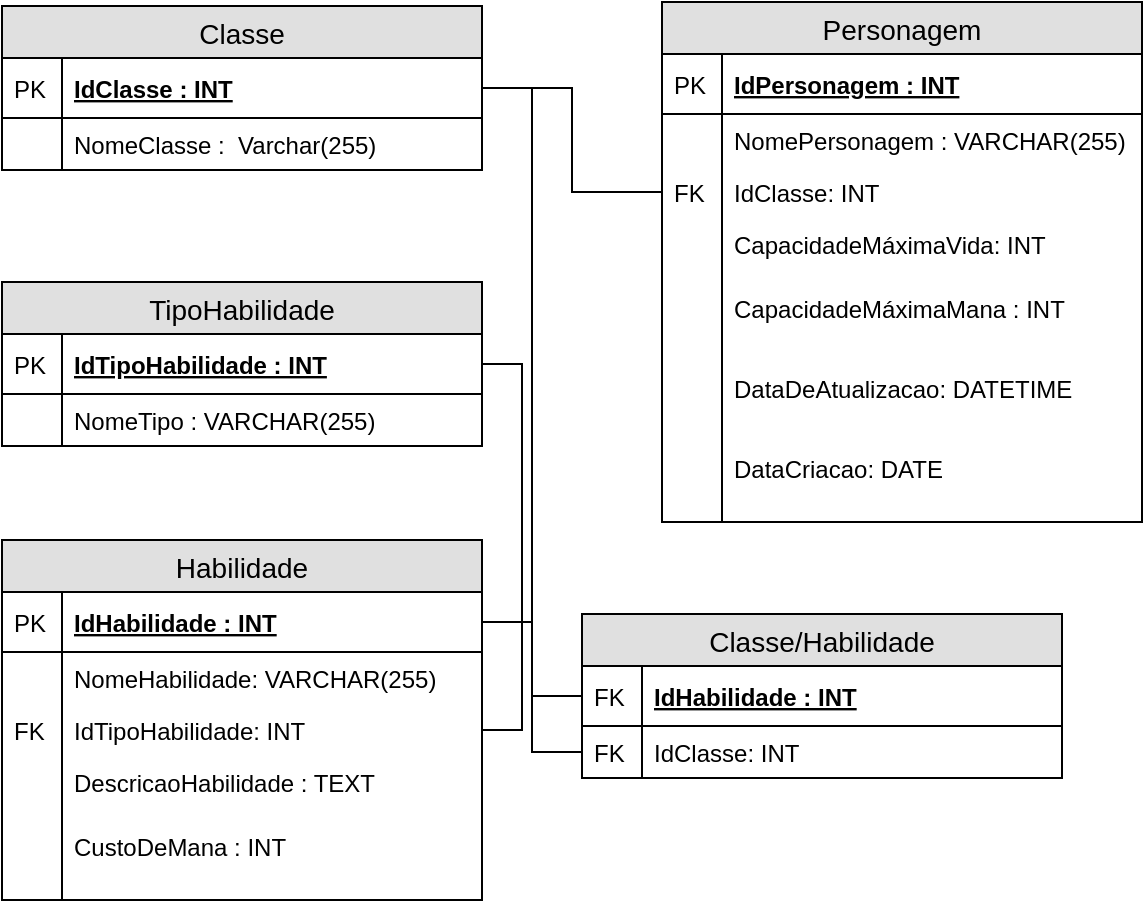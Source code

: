 <mxfile version="10.9.5" type="device"><diagram id="CgXJ9rNwOIxOyUuEPI3U" name="Logico"><mxGraphModel dx="926" dy="1797" grid="1" gridSize="10" guides="1" tooltips="1" connect="1" arrows="1" fold="1" page="1" pageScale="1" pageWidth="827" pageHeight="1169" math="0" shadow="0"><root><mxCell id="0"/><mxCell id="1" parent="0"/><mxCell id="DcaaW-SSFF-9JBc4nxXA-1" value="Personagem" style="swimlane;fontStyle=0;childLayout=stackLayout;horizontal=1;startSize=26;fillColor=#e0e0e0;horizontalStack=0;resizeParent=1;resizeParentMax=0;resizeLast=0;collapsible=1;marginBottom=0;swimlaneFillColor=#ffffff;align=center;fontSize=14;" parent="1" vertex="1"><mxGeometry x="350" y="-410" width="240" height="260" as="geometry"/></mxCell><mxCell id="DcaaW-SSFF-9JBc4nxXA-2" value="IdPersonagem : INT" style="shape=partialRectangle;top=0;left=0;right=0;bottom=1;align=left;verticalAlign=middle;fillColor=none;spacingLeft=34;spacingRight=4;overflow=hidden;rotatable=0;points=[[0,0.5],[1,0.5]];portConstraint=eastwest;dropTarget=0;fontStyle=5;fontSize=12;" parent="DcaaW-SSFF-9JBc4nxXA-1" vertex="1"><mxGeometry y="26" width="240" height="30" as="geometry"/></mxCell><mxCell id="DcaaW-SSFF-9JBc4nxXA-3" value="PK" style="shape=partialRectangle;top=0;left=0;bottom=0;fillColor=none;align=left;verticalAlign=middle;spacingLeft=4;spacingRight=4;overflow=hidden;rotatable=0;points=[];portConstraint=eastwest;part=1;fontSize=12;" parent="DcaaW-SSFF-9JBc4nxXA-2" vertex="1" connectable="0"><mxGeometry width="30" height="30" as="geometry"/></mxCell><mxCell id="DcaaW-SSFF-9JBc4nxXA-4" value="NomePersonagem : VARCHAR(255)" style="shape=partialRectangle;top=0;left=0;right=0;bottom=0;align=left;verticalAlign=top;fillColor=none;spacingLeft=34;spacingRight=4;overflow=hidden;rotatable=0;points=[[0,0.5],[1,0.5]];portConstraint=eastwest;dropTarget=0;fontSize=12;" parent="DcaaW-SSFF-9JBc4nxXA-1" vertex="1"><mxGeometry y="56" width="240" height="26" as="geometry"/></mxCell><mxCell id="DcaaW-SSFF-9JBc4nxXA-5" value="" style="shape=partialRectangle;top=0;left=0;bottom=0;fillColor=none;align=left;verticalAlign=top;spacingLeft=4;spacingRight=4;overflow=hidden;rotatable=0;points=[];portConstraint=eastwest;part=1;fontSize=12;" parent="DcaaW-SSFF-9JBc4nxXA-4" vertex="1" connectable="0"><mxGeometry width="30" height="26" as="geometry"/></mxCell><mxCell id="DcaaW-SSFF-9JBc4nxXA-6" value="IdClasse: INT" style="shape=partialRectangle;top=0;left=0;right=0;bottom=0;align=left;verticalAlign=top;fillColor=none;spacingLeft=34;spacingRight=4;overflow=hidden;rotatable=0;points=[[0,0.5],[1,0.5]];portConstraint=eastwest;dropTarget=0;fontSize=12;" parent="DcaaW-SSFF-9JBc4nxXA-1" vertex="1"><mxGeometry y="82" width="240" height="26" as="geometry"/></mxCell><mxCell id="DcaaW-SSFF-9JBc4nxXA-7" value="FK" style="shape=partialRectangle;top=0;left=0;bottom=0;fillColor=none;align=left;verticalAlign=top;spacingLeft=4;spacingRight=4;overflow=hidden;rotatable=0;points=[];portConstraint=eastwest;part=1;fontSize=12;" parent="DcaaW-SSFF-9JBc4nxXA-6" vertex="1" connectable="0"><mxGeometry width="30" height="26" as="geometry"/></mxCell><mxCell id="DcaaW-SSFF-9JBc4nxXA-8" value="CapacidadeMáximaVida: INT" style="shape=partialRectangle;top=0;left=0;right=0;bottom=0;align=left;verticalAlign=top;fillColor=none;spacingLeft=34;spacingRight=4;overflow=hidden;rotatable=0;points=[[0,0.5],[1,0.5]];portConstraint=eastwest;dropTarget=0;fontSize=12;" parent="DcaaW-SSFF-9JBc4nxXA-1" vertex="1"><mxGeometry y="108" width="240" height="32" as="geometry"/></mxCell><mxCell id="DcaaW-SSFF-9JBc4nxXA-9" value="" style="shape=partialRectangle;top=0;left=0;bottom=0;fillColor=none;align=left;verticalAlign=top;spacingLeft=4;spacingRight=4;overflow=hidden;rotatable=0;points=[];portConstraint=eastwest;part=1;fontSize=12;" parent="DcaaW-SSFF-9JBc4nxXA-8" vertex="1" connectable="0"><mxGeometry width="30" height="32" as="geometry"/></mxCell><mxCell id="DcaaW-SSFF-9JBc4nxXA-10" value="CapacidadeMáximaMana : INT" style="shape=partialRectangle;top=0;left=0;right=0;bottom=0;align=left;verticalAlign=top;fillColor=none;spacingLeft=34;spacingRight=4;overflow=hidden;rotatable=0;points=[[0,0.5],[1,0.5]];portConstraint=eastwest;dropTarget=0;fontSize=12;" parent="DcaaW-SSFF-9JBc4nxXA-1" vertex="1"><mxGeometry y="140" width="240" height="40" as="geometry"/></mxCell><mxCell id="DcaaW-SSFF-9JBc4nxXA-11" value="" style="shape=partialRectangle;top=0;left=0;bottom=0;fillColor=none;align=left;verticalAlign=top;spacingLeft=4;spacingRight=4;overflow=hidden;rotatable=0;points=[];portConstraint=eastwest;part=1;fontSize=12;" parent="DcaaW-SSFF-9JBc4nxXA-10" vertex="1" connectable="0"><mxGeometry width="30" height="40" as="geometry"/></mxCell><mxCell id="g66ZLhUiRwKpdkEj7SMK-1" value="DataDeAtualizacao: DATETIME" style="shape=partialRectangle;top=0;left=0;right=0;bottom=0;align=left;verticalAlign=top;fillColor=none;spacingLeft=34;spacingRight=4;overflow=hidden;rotatable=0;points=[[0,0.5],[1,0.5]];portConstraint=eastwest;dropTarget=0;fontSize=12;" parent="DcaaW-SSFF-9JBc4nxXA-1" vertex="1"><mxGeometry y="180" width="240" height="40" as="geometry"/></mxCell><mxCell id="g66ZLhUiRwKpdkEj7SMK-2" value="" style="shape=partialRectangle;top=0;left=0;bottom=0;fillColor=none;align=left;verticalAlign=top;spacingLeft=4;spacingRight=4;overflow=hidden;rotatable=0;points=[];portConstraint=eastwest;part=1;fontSize=12;" parent="g66ZLhUiRwKpdkEj7SMK-1" vertex="1" connectable="0"><mxGeometry width="30" height="40" as="geometry"/></mxCell><mxCell id="g66ZLhUiRwKpdkEj7SMK-3" value="DataCriacao: DATE" style="shape=partialRectangle;top=0;left=0;right=0;bottom=0;align=left;verticalAlign=top;fillColor=none;spacingLeft=34;spacingRight=4;overflow=hidden;rotatable=0;points=[[0,0.5],[1,0.5]];portConstraint=eastwest;dropTarget=0;fontSize=12;" parent="DcaaW-SSFF-9JBc4nxXA-1" vertex="1"><mxGeometry y="220" width="240" height="40" as="geometry"/></mxCell><mxCell id="g66ZLhUiRwKpdkEj7SMK-4" value="" style="shape=partialRectangle;top=0;left=0;bottom=0;fillColor=none;align=left;verticalAlign=top;spacingLeft=4;spacingRight=4;overflow=hidden;rotatable=0;points=[];portConstraint=eastwest;part=1;fontSize=12;" parent="g66ZLhUiRwKpdkEj7SMK-3" vertex="1" connectable="0"><mxGeometry width="30" height="40" as="geometry"/></mxCell><mxCell id="g66ZLhUiRwKpdkEj7SMK-7" value="Classe" style="swimlane;fontStyle=0;childLayout=stackLayout;horizontal=1;startSize=26;fillColor=#e0e0e0;horizontalStack=0;resizeParent=1;resizeParentMax=0;resizeLast=0;collapsible=1;marginBottom=0;swimlaneFillColor=#ffffff;align=center;fontSize=14;" parent="1" vertex="1"><mxGeometry x="20" y="-408" width="240" height="82" as="geometry"/></mxCell><mxCell id="g66ZLhUiRwKpdkEj7SMK-8" value="IdClasse : INT" style="shape=partialRectangle;top=0;left=0;right=0;bottom=1;align=left;verticalAlign=middle;fillColor=none;spacingLeft=34;spacingRight=4;overflow=hidden;rotatable=0;points=[[0,0.5],[1,0.5]];portConstraint=eastwest;dropTarget=0;fontStyle=5;fontSize=12;" parent="g66ZLhUiRwKpdkEj7SMK-7" vertex="1"><mxGeometry y="26" width="240" height="30" as="geometry"/></mxCell><mxCell id="g66ZLhUiRwKpdkEj7SMK-9" value="PK" style="shape=partialRectangle;top=0;left=0;bottom=0;fillColor=none;align=left;verticalAlign=middle;spacingLeft=4;spacingRight=4;overflow=hidden;rotatable=0;points=[];portConstraint=eastwest;part=1;fontSize=12;" parent="g66ZLhUiRwKpdkEj7SMK-8" vertex="1" connectable="0"><mxGeometry width="30" height="30" as="geometry"/></mxCell><mxCell id="g66ZLhUiRwKpdkEj7SMK-10" value="NomeClasse :  Varchar(255)" style="shape=partialRectangle;top=0;left=0;right=0;bottom=0;align=left;verticalAlign=top;fillColor=none;spacingLeft=34;spacingRight=4;overflow=hidden;rotatable=0;points=[[0,0.5],[1,0.5]];portConstraint=eastwest;dropTarget=0;fontSize=12;" parent="g66ZLhUiRwKpdkEj7SMK-7" vertex="1"><mxGeometry y="56" width="240" height="26" as="geometry"/></mxCell><mxCell id="g66ZLhUiRwKpdkEj7SMK-11" value="" style="shape=partialRectangle;top=0;left=0;bottom=0;fillColor=none;align=left;verticalAlign=top;spacingLeft=4;spacingRight=4;overflow=hidden;rotatable=0;points=[];portConstraint=eastwest;part=1;fontSize=12;" parent="g66ZLhUiRwKpdkEj7SMK-10" vertex="1" connectable="0"><mxGeometry width="30" height="26" as="geometry"/></mxCell><mxCell id="g66ZLhUiRwKpdkEj7SMK-22" value="Habilidade" style="swimlane;fontStyle=0;childLayout=stackLayout;horizontal=1;startSize=26;fillColor=#e0e0e0;horizontalStack=0;resizeParent=1;resizeParentMax=0;resizeLast=0;collapsible=1;marginBottom=0;swimlaneFillColor=#ffffff;align=center;fontSize=14;" parent="1" vertex="1"><mxGeometry x="20" y="-141" width="240" height="180" as="geometry"/></mxCell><mxCell id="g66ZLhUiRwKpdkEj7SMK-23" value="IdHabilidade : INT" style="shape=partialRectangle;top=0;left=0;right=0;bottom=1;align=left;verticalAlign=middle;fillColor=none;spacingLeft=34;spacingRight=4;overflow=hidden;rotatable=0;points=[[0,0.5],[1,0.5]];portConstraint=eastwest;dropTarget=0;fontStyle=5;fontSize=12;" parent="g66ZLhUiRwKpdkEj7SMK-22" vertex="1"><mxGeometry y="26" width="240" height="30" as="geometry"/></mxCell><mxCell id="g66ZLhUiRwKpdkEj7SMK-24" value="PK" style="shape=partialRectangle;top=0;left=0;bottom=0;fillColor=none;align=left;verticalAlign=middle;spacingLeft=4;spacingRight=4;overflow=hidden;rotatable=0;points=[];portConstraint=eastwest;part=1;fontSize=12;" parent="g66ZLhUiRwKpdkEj7SMK-23" vertex="1" connectable="0"><mxGeometry width="30" height="30" as="geometry"/></mxCell><mxCell id="g66ZLhUiRwKpdkEj7SMK-25" value="NomeHabilidade: VARCHAR(255)" style="shape=partialRectangle;top=0;left=0;right=0;bottom=0;align=left;verticalAlign=top;fillColor=none;spacingLeft=34;spacingRight=4;overflow=hidden;rotatable=0;points=[[0,0.5],[1,0.5]];portConstraint=eastwest;dropTarget=0;fontSize=12;" parent="g66ZLhUiRwKpdkEj7SMK-22" vertex="1"><mxGeometry y="56" width="240" height="26" as="geometry"/></mxCell><mxCell id="g66ZLhUiRwKpdkEj7SMK-26" value="" style="shape=partialRectangle;top=0;left=0;bottom=0;fillColor=none;align=left;verticalAlign=top;spacingLeft=4;spacingRight=4;overflow=hidden;rotatable=0;points=[];portConstraint=eastwest;part=1;fontSize=12;" parent="g66ZLhUiRwKpdkEj7SMK-25" vertex="1" connectable="0"><mxGeometry width="30" height="26" as="geometry"/></mxCell><mxCell id="g66ZLhUiRwKpdkEj7SMK-27" value="IdTipoHabilidade: INT" style="shape=partialRectangle;top=0;left=0;right=0;bottom=0;align=left;verticalAlign=top;fillColor=none;spacingLeft=34;spacingRight=4;overflow=hidden;rotatable=0;points=[[0,0.5],[1,0.5]];portConstraint=eastwest;dropTarget=0;fontSize=12;" parent="g66ZLhUiRwKpdkEj7SMK-22" vertex="1"><mxGeometry y="82" width="240" height="26" as="geometry"/></mxCell><mxCell id="g66ZLhUiRwKpdkEj7SMK-28" value="FK" style="shape=partialRectangle;top=0;left=0;bottom=0;fillColor=none;align=left;verticalAlign=top;spacingLeft=4;spacingRight=4;overflow=hidden;rotatable=0;points=[];portConstraint=eastwest;part=1;fontSize=12;" parent="g66ZLhUiRwKpdkEj7SMK-27" vertex="1" connectable="0"><mxGeometry width="30" height="26" as="geometry"/></mxCell><mxCell id="g66ZLhUiRwKpdkEj7SMK-29" value="DescricaoHabilidade : TEXT" style="shape=partialRectangle;top=0;left=0;right=0;bottom=0;align=left;verticalAlign=top;fillColor=none;spacingLeft=34;spacingRight=4;overflow=hidden;rotatable=0;points=[[0,0.5],[1,0.5]];portConstraint=eastwest;dropTarget=0;fontSize=12;" parent="g66ZLhUiRwKpdkEj7SMK-22" vertex="1"><mxGeometry y="108" width="240" height="32" as="geometry"/></mxCell><mxCell id="g66ZLhUiRwKpdkEj7SMK-30" value="" style="shape=partialRectangle;top=0;left=0;bottom=0;fillColor=none;align=left;verticalAlign=top;spacingLeft=4;spacingRight=4;overflow=hidden;rotatable=0;points=[];portConstraint=eastwest;part=1;fontSize=12;" parent="g66ZLhUiRwKpdkEj7SMK-29" vertex="1" connectable="0"><mxGeometry width="30" height="32" as="geometry"/></mxCell><mxCell id="g66ZLhUiRwKpdkEj7SMK-31" value="CustoDeMana : INT" style="shape=partialRectangle;top=0;left=0;right=0;bottom=0;align=left;verticalAlign=top;fillColor=none;spacingLeft=34;spacingRight=4;overflow=hidden;rotatable=0;points=[[0,0.5],[1,0.5]];portConstraint=eastwest;dropTarget=0;fontSize=12;" parent="g66ZLhUiRwKpdkEj7SMK-22" vertex="1"><mxGeometry y="140" width="240" height="40" as="geometry"/></mxCell><mxCell id="g66ZLhUiRwKpdkEj7SMK-32" value="" style="shape=partialRectangle;top=0;left=0;bottom=0;fillColor=none;align=left;verticalAlign=top;spacingLeft=4;spacingRight=4;overflow=hidden;rotatable=0;points=[];portConstraint=eastwest;part=1;fontSize=12;" parent="g66ZLhUiRwKpdkEj7SMK-31" vertex="1" connectable="0"><mxGeometry width="30" height="40" as="geometry"/></mxCell><mxCell id="g66ZLhUiRwKpdkEj7SMK-37" value="TipoHabilidade" style="swimlane;fontStyle=0;childLayout=stackLayout;horizontal=1;startSize=26;fillColor=#e0e0e0;horizontalStack=0;resizeParent=1;resizeParentMax=0;resizeLast=0;collapsible=1;marginBottom=0;swimlaneFillColor=#ffffff;align=center;fontSize=14;" parent="1" vertex="1"><mxGeometry x="20" y="-270" width="240" height="82" as="geometry"/></mxCell><mxCell id="g66ZLhUiRwKpdkEj7SMK-38" value="IdTipoHabilidade : INT" style="shape=partialRectangle;top=0;left=0;right=0;bottom=1;align=left;verticalAlign=middle;fillColor=none;spacingLeft=34;spacingRight=4;overflow=hidden;rotatable=0;points=[[0,0.5],[1,0.5]];portConstraint=eastwest;dropTarget=0;fontStyle=5;fontSize=12;" parent="g66ZLhUiRwKpdkEj7SMK-37" vertex="1"><mxGeometry y="26" width="240" height="30" as="geometry"/></mxCell><mxCell id="g66ZLhUiRwKpdkEj7SMK-39" value="PK" style="shape=partialRectangle;top=0;left=0;bottom=0;fillColor=none;align=left;verticalAlign=middle;spacingLeft=4;spacingRight=4;overflow=hidden;rotatable=0;points=[];portConstraint=eastwest;part=1;fontSize=12;" parent="g66ZLhUiRwKpdkEj7SMK-38" vertex="1" connectable="0"><mxGeometry width="30" height="30" as="geometry"/></mxCell><mxCell id="g66ZLhUiRwKpdkEj7SMK-40" value="NomeTipo : VARCHAR(255)" style="shape=partialRectangle;top=0;left=0;right=0;bottom=0;align=left;verticalAlign=top;fillColor=none;spacingLeft=34;spacingRight=4;overflow=hidden;rotatable=0;points=[[0,0.5],[1,0.5]];portConstraint=eastwest;dropTarget=0;fontSize=12;" parent="g66ZLhUiRwKpdkEj7SMK-37" vertex="1"><mxGeometry y="56" width="240" height="26" as="geometry"/></mxCell><mxCell id="g66ZLhUiRwKpdkEj7SMK-41" value="" style="shape=partialRectangle;top=0;left=0;bottom=0;fillColor=none;align=left;verticalAlign=top;spacingLeft=4;spacingRight=4;overflow=hidden;rotatable=0;points=[];portConstraint=eastwest;part=1;fontSize=12;" parent="g66ZLhUiRwKpdkEj7SMK-40" vertex="1" connectable="0"><mxGeometry width="30" height="26" as="geometry"/></mxCell><mxCell id="O_R-tVvNN-foTYZRvf4v-1" style="edgeStyle=orthogonalEdgeStyle;rounded=0;orthogonalLoop=1;jettySize=auto;html=1;exitX=1;exitY=0.5;exitDx=0;exitDy=0;entryX=0;entryY=0.5;entryDx=0;entryDy=0;endArrow=none;endFill=0;" parent="1" source="g66ZLhUiRwKpdkEj7SMK-8" target="DcaaW-SSFF-9JBc4nxXA-6" edge="1"><mxGeometry relative="1" as="geometry"/></mxCell><mxCell id="O_R-tVvNN-foTYZRvf4v-2" style="edgeStyle=orthogonalEdgeStyle;rounded=0;orthogonalLoop=1;jettySize=auto;html=1;exitX=1;exitY=0.5;exitDx=0;exitDy=0;entryX=1;entryY=0.5;entryDx=0;entryDy=0;endArrow=none;endFill=0;" parent="1" source="g66ZLhUiRwKpdkEj7SMK-27" target="g66ZLhUiRwKpdkEj7SMK-38" edge="1"><mxGeometry relative="1" as="geometry"/></mxCell><mxCell id="z7H_IcJeUs_4-cVfbWkd-1" value="Classe/Habilidade" style="swimlane;fontStyle=0;childLayout=stackLayout;horizontal=1;startSize=26;fillColor=#e0e0e0;horizontalStack=0;resizeParent=1;resizeParentMax=0;resizeLast=0;collapsible=1;marginBottom=0;swimlaneFillColor=#ffffff;align=center;fontSize=14;" parent="1" vertex="1"><mxGeometry x="310" y="-104" width="240" height="82" as="geometry"/></mxCell><mxCell id="z7H_IcJeUs_4-cVfbWkd-2" value="IdHabilidade : INT" style="shape=partialRectangle;top=0;left=0;right=0;bottom=1;align=left;verticalAlign=middle;fillColor=none;spacingLeft=34;spacingRight=4;overflow=hidden;rotatable=0;points=[[0,0.5],[1,0.5]];portConstraint=eastwest;dropTarget=0;fontStyle=5;fontSize=12;" parent="z7H_IcJeUs_4-cVfbWkd-1" vertex="1"><mxGeometry y="26" width="240" height="30" as="geometry"/></mxCell><mxCell id="z7H_IcJeUs_4-cVfbWkd-3" value="FK" style="shape=partialRectangle;top=0;left=0;bottom=0;fillColor=none;align=left;verticalAlign=middle;spacingLeft=4;spacingRight=4;overflow=hidden;rotatable=0;points=[];portConstraint=eastwest;part=1;fontSize=12;" parent="z7H_IcJeUs_4-cVfbWkd-2" vertex="1" connectable="0"><mxGeometry width="30" height="30" as="geometry"/></mxCell><mxCell id="z7H_IcJeUs_4-cVfbWkd-4" value="IdClasse: INT" style="shape=partialRectangle;top=0;left=0;right=0;bottom=0;align=left;verticalAlign=top;fillColor=none;spacingLeft=34;spacingRight=4;overflow=hidden;rotatable=0;points=[[0,0.5],[1,0.5]];portConstraint=eastwest;dropTarget=0;fontSize=12;" parent="z7H_IcJeUs_4-cVfbWkd-1" vertex="1"><mxGeometry y="56" width="240" height="26" as="geometry"/></mxCell><mxCell id="z7H_IcJeUs_4-cVfbWkd-5" value="FK" style="shape=partialRectangle;top=0;left=0;bottom=0;fillColor=none;align=left;verticalAlign=top;spacingLeft=4;spacingRight=4;overflow=hidden;rotatable=0;points=[];portConstraint=eastwest;part=1;fontSize=12;" parent="z7H_IcJeUs_4-cVfbWkd-4" vertex="1" connectable="0"><mxGeometry width="30" height="26" as="geometry"/></mxCell><mxCell id="z7H_IcJeUs_4-cVfbWkd-6" style="edgeStyle=orthogonalEdgeStyle;rounded=0;orthogonalLoop=1;jettySize=auto;html=1;exitX=0;exitY=0.5;exitDx=0;exitDy=0;entryX=1;entryY=0.5;entryDx=0;entryDy=0;endArrow=none;endFill=0;" parent="1" source="z7H_IcJeUs_4-cVfbWkd-2" target="g66ZLhUiRwKpdkEj7SMK-23" edge="1"><mxGeometry relative="1" as="geometry"/></mxCell><mxCell id="z7H_IcJeUs_4-cVfbWkd-7" style="edgeStyle=orthogonalEdgeStyle;rounded=0;orthogonalLoop=1;jettySize=auto;html=1;exitX=0;exitY=0.5;exitDx=0;exitDy=0;entryX=1;entryY=0.5;entryDx=0;entryDy=0;endArrow=none;endFill=0;" parent="1" source="z7H_IcJeUs_4-cVfbWkd-4" target="g66ZLhUiRwKpdkEj7SMK-8" edge="1"><mxGeometry relative="1" as="geometry"/></mxCell></root></mxGraphModel></diagram><diagram id="4zBM1oqG3bTtdMtWMKlI" name="Conceitual"><mxGraphModel dx="1166" dy="628" grid="1" gridSize="10" guides="1" tooltips="1" connect="1" arrows="1" fold="1" page="1" pageScale="1" pageWidth="827" pageHeight="1169" math="0" shadow="0"><root><mxCell id="iOh65U0BY4otr_FrR5H7-0"/><mxCell id="iOh65U0BY4otr_FrR5H7-1" parent="iOh65U0BY4otr_FrR5H7-0"/><mxCell id="iOh65U0BY4otr_FrR5H7-6" style="edgeStyle=orthogonalEdgeStyle;rounded=0;orthogonalLoop=1;jettySize=auto;html=1;exitX=1;exitY=0.5;exitDx=0;exitDy=0;endArrow=none;endFill=0;" parent="iOh65U0BY4otr_FrR5H7-1" source="iOh65U0BY4otr_FrR5H7-2" target="iOh65U0BY4otr_FrR5H7-3" edge="1"><mxGeometry relative="1" as="geometry"/></mxCell><mxCell id="iOh65U0BY4otr_FrR5H7-2" value="Personagem" style="whiteSpace=wrap;html=1;aspect=fixed;" parent="iOh65U0BY4otr_FrR5H7-1" vertex="1"><mxGeometry x="110" y="110" width="80" height="80" as="geometry"/></mxCell><mxCell id="iOh65U0BY4otr_FrR5H7-3" value="Possui" style="rhombus;whiteSpace=wrap;html=1;" parent="iOh65U0BY4otr_FrR5H7-1" vertex="1"><mxGeometry x="280" y="110" width="80" height="80" as="geometry"/></mxCell><mxCell id="iOh65U0BY4otr_FrR5H7-8" style="edgeStyle=orthogonalEdgeStyle;rounded=0;orthogonalLoop=1;jettySize=auto;html=1;endArrow=none;endFill=0;" parent="iOh65U0BY4otr_FrR5H7-1" source="iOh65U0BY4otr_FrR5H7-7" target="iOh65U0BY4otr_FrR5H7-3" edge="1"><mxGeometry relative="1" as="geometry"/></mxCell><mxCell id="iOh65U0BY4otr_FrR5H7-9" style="edgeStyle=orthogonalEdgeStyle;rounded=0;orthogonalLoop=1;jettySize=auto;html=1;endArrow=none;endFill=0;" parent="iOh65U0BY4otr_FrR5H7-1" source="iOh65U0BY4otr_FrR5H7-7" edge="1"><mxGeometry relative="1" as="geometry"><mxPoint x="490" y="310" as="targetPoint"/></mxGeometry></mxCell><mxCell id="iOh65U0BY4otr_FrR5H7-7" value="Classe" style="whiteSpace=wrap;html=1;aspect=fixed;" parent="iOh65U0BY4otr_FrR5H7-1" vertex="1"><mxGeometry x="450" y="110" width="80" height="80" as="geometry"/></mxCell><mxCell id="iOh65U0BY4otr_FrR5H7-11" style="edgeStyle=orthogonalEdgeStyle;rounded=0;orthogonalLoop=1;jettySize=auto;html=1;exitX=0.5;exitY=1;exitDx=0;exitDy=0;endArrow=none;endFill=0;" parent="iOh65U0BY4otr_FrR5H7-1" source="iOh65U0BY4otr_FrR5H7-10" edge="1"><mxGeometry relative="1" as="geometry"><mxPoint x="490" y="470" as="targetPoint"/></mxGeometry></mxCell><mxCell id="iOh65U0BY4otr_FrR5H7-10" value="Possui" style="rhombus;whiteSpace=wrap;html=1;" parent="iOh65U0BY4otr_FrR5H7-1" vertex="1"><mxGeometry x="450" y="300" width="80" height="80" as="geometry"/></mxCell><mxCell id="iOh65U0BY4otr_FrR5H7-12" value="Habilidade" style="whiteSpace=wrap;html=1;aspect=fixed;" parent="iOh65U0BY4otr_FrR5H7-1" vertex="1"><mxGeometry x="450" y="470" width="80" height="80" as="geometry"/></mxCell><mxCell id="iOh65U0BY4otr_FrR5H7-14" style="edgeStyle=orthogonalEdgeStyle;rounded=0;orthogonalLoop=1;jettySize=auto;html=1;exitX=1;exitY=0.5;exitDx=0;exitDy=0;entryX=0;entryY=0.625;entryDx=0;entryDy=0;entryPerimeter=0;endArrow=none;endFill=0;" parent="iOh65U0BY4otr_FrR5H7-1" source="iOh65U0BY4otr_FrR5H7-13" target="iOh65U0BY4otr_FrR5H7-12" edge="1"><mxGeometry relative="1" as="geometry"/></mxCell><mxCell id="iOh65U0BY4otr_FrR5H7-13" value="Tipo Habilidade" style="whiteSpace=wrap;html=1;aspect=fixed;" parent="iOh65U0BY4otr_FrR5H7-1" vertex="1"><mxGeometry x="110" y="480" width="80" height="80" as="geometry"/></mxCell><mxCell id="iOh65U0BY4otr_FrR5H7-15" value="Possui" style="rhombus;whiteSpace=wrap;html=1;" parent="iOh65U0BY4otr_FrR5H7-1" vertex="1"><mxGeometry x="270" y="480" width="80" height="80" as="geometry"/></mxCell><mxCell id="iOh65U0BY4otr_FrR5H7-16" value="&lt;font style=&quot;font-size: 24px&quot;&gt;1&lt;/font&gt;" style="text;html=1;resizable=0;points=[];autosize=1;align=left;verticalAlign=top;spacingTop=-4;" parent="iOh65U0BY4otr_FrR5H7-1" vertex="1"><mxGeometry x="428" y="127" width="30" height="20" as="geometry"/></mxCell><mxCell id="iOh65U0BY4otr_FrR5H7-17" value="&lt;font style=&quot;font-size: 24px&quot;&gt;N&lt;/font&gt;" style="text;html=1;resizable=0;points=[];autosize=1;align=left;verticalAlign=top;spacingTop=-4;" parent="iOh65U0BY4otr_FrR5H7-1" vertex="1"><mxGeometry x="190" y="127" width="30" height="20" as="geometry"/></mxCell><mxCell id="iOh65U0BY4otr_FrR5H7-20" value="&lt;font style=&quot;font-size: 24px&quot;&gt;N&lt;/font&gt;" style="text;html=1;resizable=0;points=[];autosize=1;align=left;verticalAlign=top;spacingTop=-4;" parent="iOh65U0BY4otr_FrR5H7-1" vertex="1"><mxGeometry x="420" y="490" width="30" height="20" as="geometry"/></mxCell><mxCell id="iOh65U0BY4otr_FrR5H7-21" value="&lt;font style=&quot;font-size: 24px&quot;&gt;1&lt;/font&gt;" style="text;html=1;resizable=0;points=[];autosize=1;align=left;verticalAlign=top;spacingTop=-4;" parent="iOh65U0BY4otr_FrR5H7-1" vertex="1"><mxGeometry x="190" y="490" width="30" height="20" as="geometry"/></mxCell><mxCell id="iOh65U0BY4otr_FrR5H7-26" value="&lt;font style=&quot;font-size: 24px&quot;&gt;N&lt;/font&gt;" style="text;html=1;resizable=0;points=[];autosize=1;align=left;verticalAlign=top;spacingTop=-4;" parent="iOh65U0BY4otr_FrR5H7-1" vertex="1"><mxGeometry x="460" y="190" width="30" height="20" as="geometry"/></mxCell><mxCell id="iOh65U0BY4otr_FrR5H7-27" value="&lt;font style=&quot;font-size: 24px&quot;&gt;N&lt;/font&gt;" style="text;html=1;resizable=0;points=[];autosize=1;align=left;verticalAlign=top;spacingTop=-4;" parent="iOh65U0BY4otr_FrR5H7-1" vertex="1"><mxGeometry x="458" y="440" width="30" height="20" as="geometry"/></mxCell></root></mxGraphModel></diagram></mxfile>